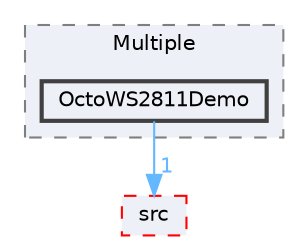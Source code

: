 digraph "FastLED/FastLED/examples/Multiple/OctoWS2811Demo"
{
 // LATEX_PDF_SIZE
  bgcolor="transparent";
  edge [fontname=Helvetica,fontsize=10,labelfontname=Helvetica,labelfontsize=10];
  node [fontname=Helvetica,fontsize=10,shape=box,height=0.2,width=0.4];
  compound=true
  subgraph clusterdir_cf565d769feee0e1d0af50e50032e883 {
    graph [ bgcolor="#edf0f7", pencolor="grey50", label="Multiple", fontname=Helvetica,fontsize=10 style="filled,dashed", URL="dir_cf565d769feee0e1d0af50e50032e883.html",tooltip=""]
  dir_bddb57c90fab833550018aac4ac5299f [label="OctoWS2811Demo", fillcolor="#edf0f7", color="grey25", style="filled,bold", URL="dir_bddb57c90fab833550018aac4ac5299f.html",tooltip=""];
  }
  dir_e6a3de723047763e6a27a3cab040759e [label="src", fillcolor="#edf0f7", color="red", style="filled,dashed", URL="dir_e6a3de723047763e6a27a3cab040759e.html",tooltip=""];
  dir_bddb57c90fab833550018aac4ac5299f->dir_e6a3de723047763e6a27a3cab040759e [headlabel="1", labeldistance=1.5 headhref="dir_000059_000075.html" href="dir_000059_000075.html" color="steelblue1" fontcolor="steelblue1"];
}
